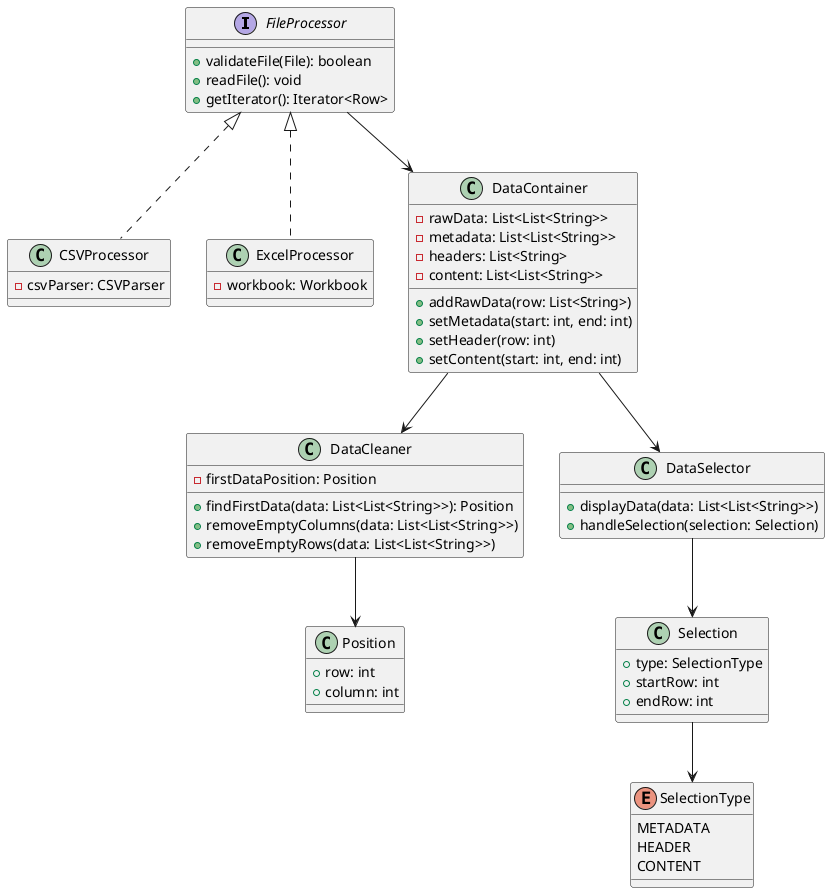 @startuml DataCleaner

' File Processing
interface FileProcessor {
    +validateFile(File): boolean
    +readFile(): void
    +getIterator(): Iterator<Row>
}

class CSVProcessor implements FileProcessor {
    -csvParser: CSVParser
}

class ExcelProcessor implements FileProcessor {
    -workbook: Workbook
}

' Data Structure
class DataContainer {
    -rawData: List<List<String>>
    -metadata: List<List<String>>
    -headers: List<String>
    -content: List<List<String>>
    +addRawData(row: List<String>)
    +setMetadata(start: int, end: int)
    +setHeader(row: int)
    +setContent(start: int, end: int)
}

' Data Processing
class DataCleaner {
    -firstDataPosition: Position
    +findFirstData(data: List<List<String>>): Position
    +removeEmptyColumns(data: List<List<String>>)
    +removeEmptyRows(data: List<List<String>>)
}

class Position {
    +row: int
    +column: int
}

' User Interface
class DataSelector {
    +displayData(data: List<List<String>>)
    +handleSelection(selection: Selection)
}

enum SelectionType {
    METADATA
    HEADER
    CONTENT
}

class Selection {
    +type: SelectionType
    +startRow: int
    +endRow: int
}

' Relationships
FileProcessor --> DataContainer
DataContainer --> DataCleaner
DataCleaner --> Position
DataContainer --> DataSelector
DataSelector --> Selection
Selection --> SelectionType

@enduml